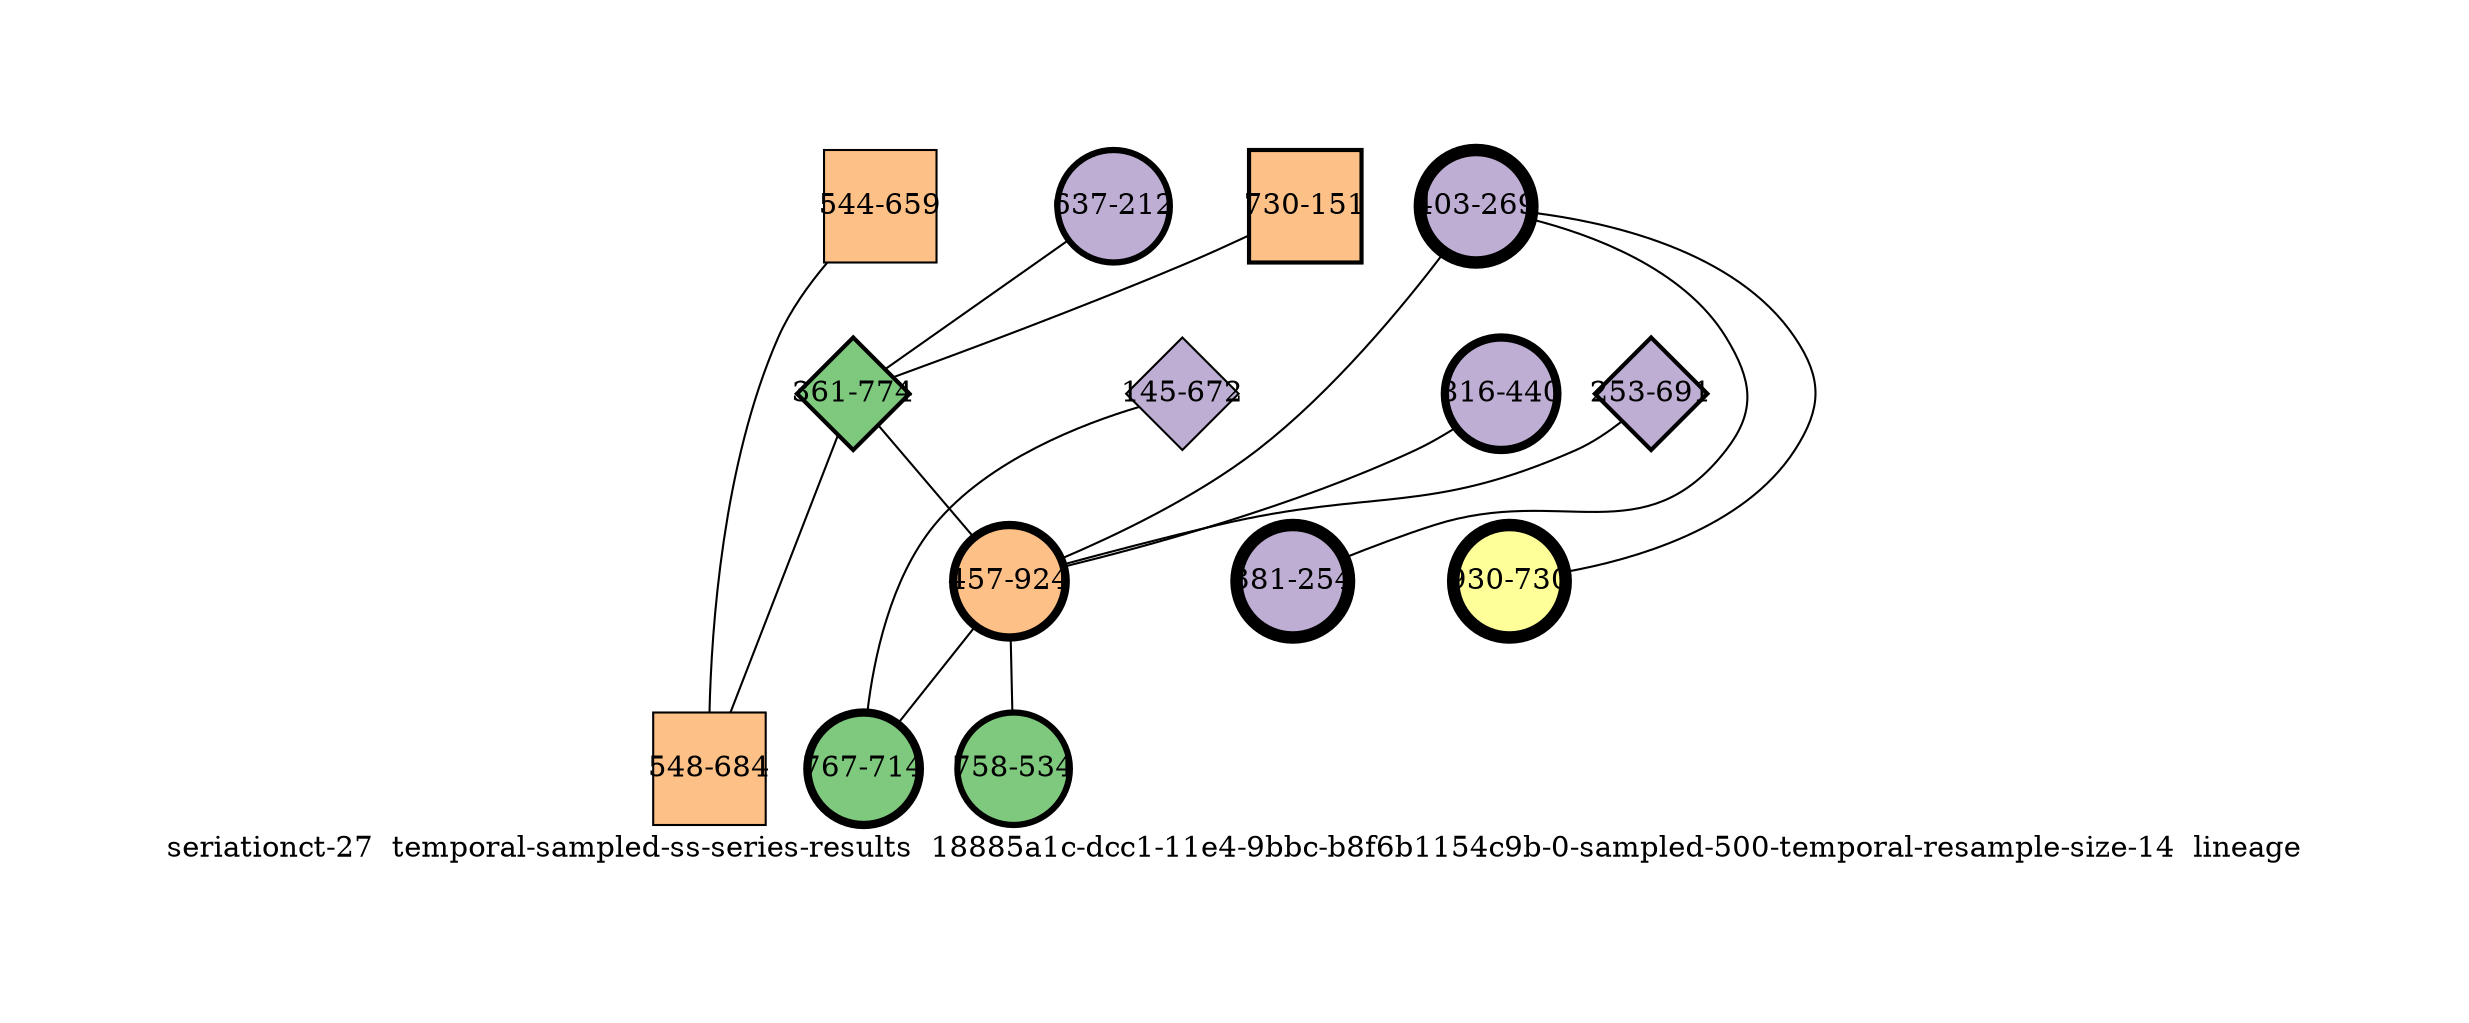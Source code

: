 strict graph "seriationct-27  temporal-sampled-ss-series-results  18885a1c-dcc1-11e4-9bbc-b8f6b1154c9b-0-sampled-500-temporal-resample-size-14  lineage" {
labelloc=b;
ratio=auto;
pad="1.0";
label="seriationct-27  temporal-sampled-ss-series-results  18885a1c-dcc1-11e4-9bbc-b8f6b1154c9b-0-sampled-500-temporal-resample-size-14  lineage";
node [width="0.75", style=filled, fixedsize=true, height="0.75", shape=circle, label=""];
0 [xCoordinate="659.0", appears_in_slice=1, yCoordinate="544.0", colorscheme=accent6, lineage_id=1, short_label="544-659", label="544-659", shape=square, cluster_id=2, fillcolor=3, size="500.0", id=9, penwidth="1.0"];
1 [xCoordinate="212.0", appears_in_slice=3, yCoordinate="637.0", colorscheme=accent6, lineage_id=0, short_label="637-212", label="637-212", shape=circle, cluster_id=1, fillcolor=2, size="500.0", id=0, penwidth="3.0"];
2 [xCoordinate="151.0", appears_in_slice=2, yCoordinate="730.0", colorscheme=accent6, lineage_id=1, short_label="730-151", label="730-151", shape=square, cluster_id=2, fillcolor=3, size="500.0", id=1, penwidth="2.0"];
3 [xCoordinate="774.0", appears_in_slice=2, yCoordinate="361.0", colorscheme=accent6, lineage_id=2, short_label="361-774", label="361-774", shape=diamond, cluster_id=0, fillcolor=1, size="500.0", id=2, penwidth="2.0"];
4 [xCoordinate="269.0", appears_in_slice=6, yCoordinate="403.0", colorscheme=accent6, lineage_id=0, short_label="403-269", label="403-269", shape=circle, cluster_id=1, fillcolor=2, size="500.0", id=12, penwidth="6.0"];
5 [xCoordinate="672.0", appears_in_slice=1, yCoordinate="145.0", colorscheme=accent6, lineage_id=2, short_label="145-672", label="145-672", shape=diamond, cluster_id=1, fillcolor=2, size="500.0", id=4, penwidth="1.0"];
6 [xCoordinate="440.0", appears_in_slice=4, yCoordinate="816.0", colorscheme=accent6, lineage_id=0, short_label="816-440", label="816-440", shape=circle, cluster_id=1, fillcolor=2, size="500.0", id=5, penwidth="4.0"];
7 [xCoordinate="691.0", appears_in_slice=2, yCoordinate="253.0", colorscheme=accent6, lineage_id=2, short_label="253-691", label="253-691", shape=diamond, cluster_id=1, fillcolor=2, size="500.0", id=7, penwidth="2.0"];
8 [xCoordinate="924.0", appears_in_slice=4, yCoordinate="457.0", colorscheme=accent6, lineage_id=0, short_label="457-924", label="457-924", shape=circle, cluster_id=2, fillcolor=3, size="500.0", id=8, penwidth="4.0"];
9 [xCoordinate="254.0", appears_in_slice=6, yCoordinate="381.0", colorscheme=accent6, lineage_id=0, short_label="381-254", label="381-254", shape=circle, cluster_id=1, fillcolor=2, size="500.0", id=11, penwidth="6.0"];
10 [xCoordinate="730.0", appears_in_slice=6, yCoordinate="930.0", colorscheme=accent6, lineage_id=0, short_label="930-730", label="930-730", shape=circle, cluster_id=3, fillcolor=4, size="500.0", id=10, penwidth="6.0"];
11 [xCoordinate="684.0", appears_in_slice=1, yCoordinate="548.0", colorscheme=accent6, lineage_id=1, short_label="548-684", label="548-684", shape=square, cluster_id=2, fillcolor=3, size="500.0", id=6, penwidth="1.0"];
12 [xCoordinate="714.0", appears_in_slice=4, yCoordinate="767.0", colorscheme=accent6, lineage_id=0, short_label="767-714", label="767-714", shape=circle, cluster_id=0, fillcolor=1, size="500.0", id=3, penwidth="4.0"];
13 [xCoordinate="534.0", appears_in_slice=3, yCoordinate="758.0", colorscheme=accent6, lineage_id=0, short_label="758-534", label="758-534", shape=circle, cluster_id=0, fillcolor=1, size="500.0", id=13, penwidth="3.0"];
0 -- 11  [inverseweight="14.3739893644", weight="0.0695701085237"];
1 -- 3  [inverseweight="1.66928392996", weight="0.599059262511"];
2 -- 3  [inverseweight="20.5498734132", weight="0.0486621002424"];
3 -- 8  [inverseweight="1.96128204938", weight="0.509870571812"];
3 -- 11  [inverseweight="3.73155110576", weight="0.267985074211"];
4 -- 8  [inverseweight="2.09419606218", weight="0.477510209315"];
4 -- 9  [inverseweight="1.33451534772", weight="0.749335705809"];
4 -- 10  [inverseweight="19.7642353761", weight="0.0505964425627"];
5 -- 12  [inverseweight="2.13882337192", weight="0.467546789102"];
6 -- 8  [inverseweight="2.25211516639", weight="0.444027026204"];
7 -- 8  [inverseweight="1.48347707274", weight="0.674091981854"];
8 -- 12  [inverseweight="2.27315000522", weight="0.43991817421"];
8 -- 13  [inverseweight="2.11818774211", weight="0.472101683962"];
}
